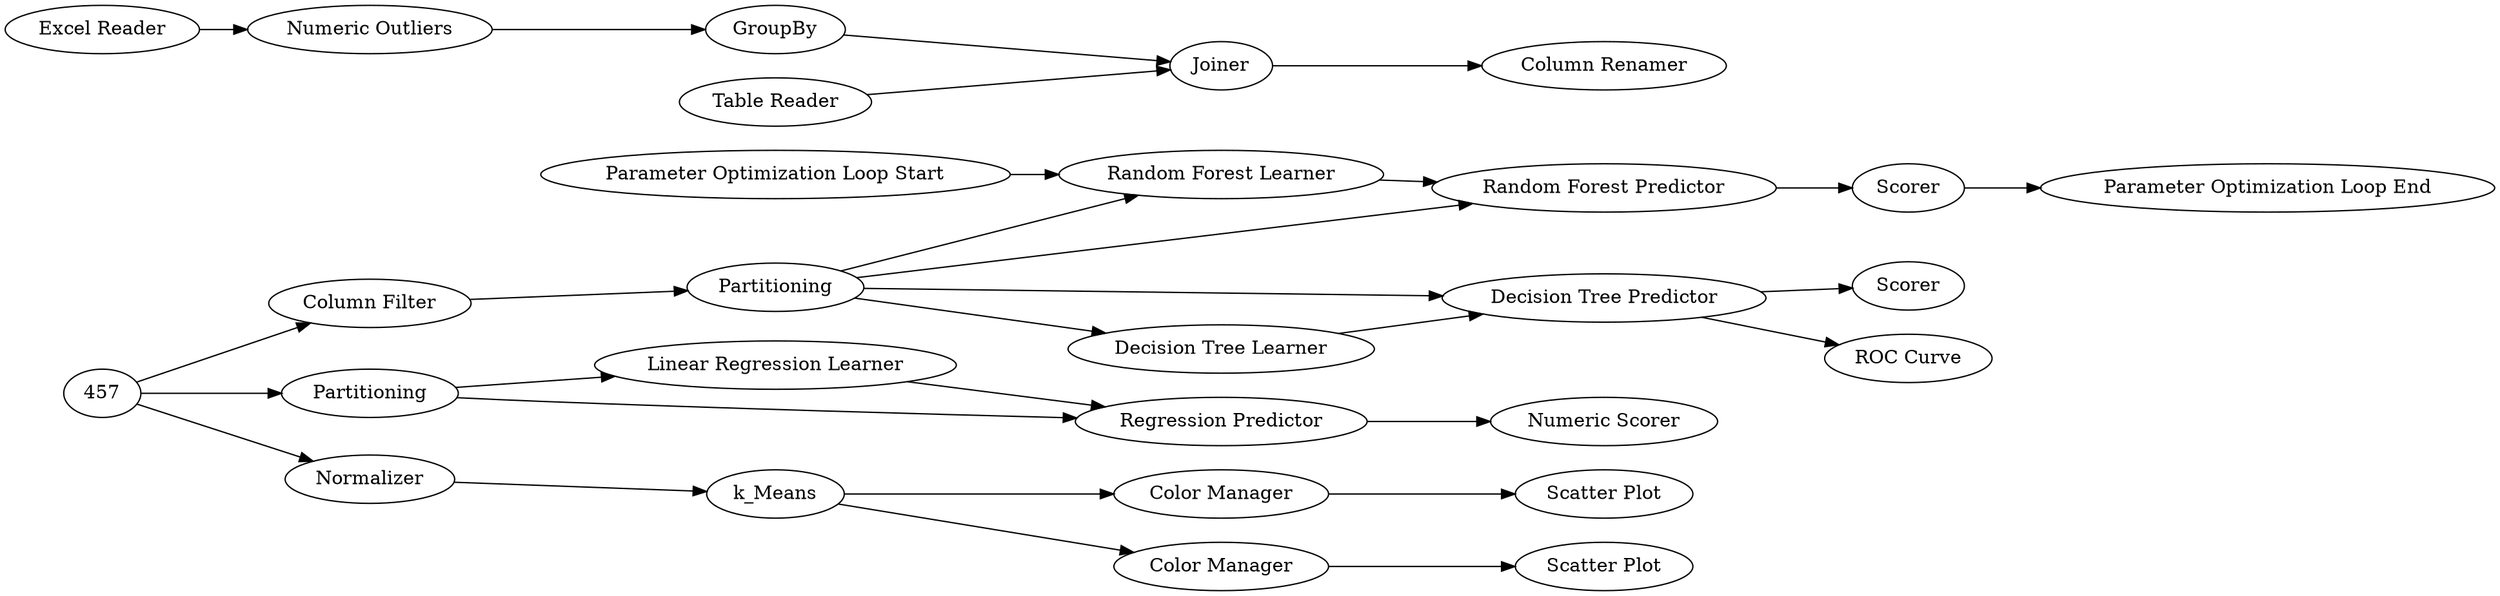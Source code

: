 digraph {
	446 [label=Partitioning]
	449 [label="Decision Tree Predictor"]
	450 [label="Column Filter"]
	451 [label="Decision Tree Learner"]
	1 [label="Excel Reader"]
	430 [label=GroupBy]
	434 [label="Numeric Outliers"]
	435 [label="Table Reader"]
	436 [label=Joiner]
	437 [label="Column Renamer"]
	459 [label=Partitioning]
	460 [label="Linear Regression Learner"]
	461 [label="Regression Predictor"]
	462 [label="Numeric Scorer"]
	509 [label=k_Means]
	510 [label="Scatter Plot"]
	511 [label="Color Manager"]
	512 [label=Normalizer]
	513 [label="Scatter Plot"]
	514 [label="Color Manager"]
	515 [label=Scorer]
	516 [label="ROC Curve"]
	517 [label="Random Forest Learner"]
	518 [label="Random Forest Predictor"]
	519 [label="Parameter Optimization Loop Start"]
	520 [label=Scorer]
	521 [label="Parameter Optimization Loop End"]
	1 -> 434
	430 -> 436
	434 -> 430
	435 -> 436
	436 -> 437
	446 -> 518
	446 -> 517
	446 -> 451
	446 -> 449
	449 -> 515
	449 -> 516
	450 -> 446
	451 -> 449
	457 -> 459
	457 -> 512
	457 -> 450
	459 -> 461
	459 -> 460
	460 -> 461
	461 -> 462
	509 -> 511
	509 -> 514
	511 -> 510
	512 -> 509
	514 -> 513
	517 -> 518
	518 -> 520
	519 -> 517
	520 -> 521
	rankdir=LR
}
